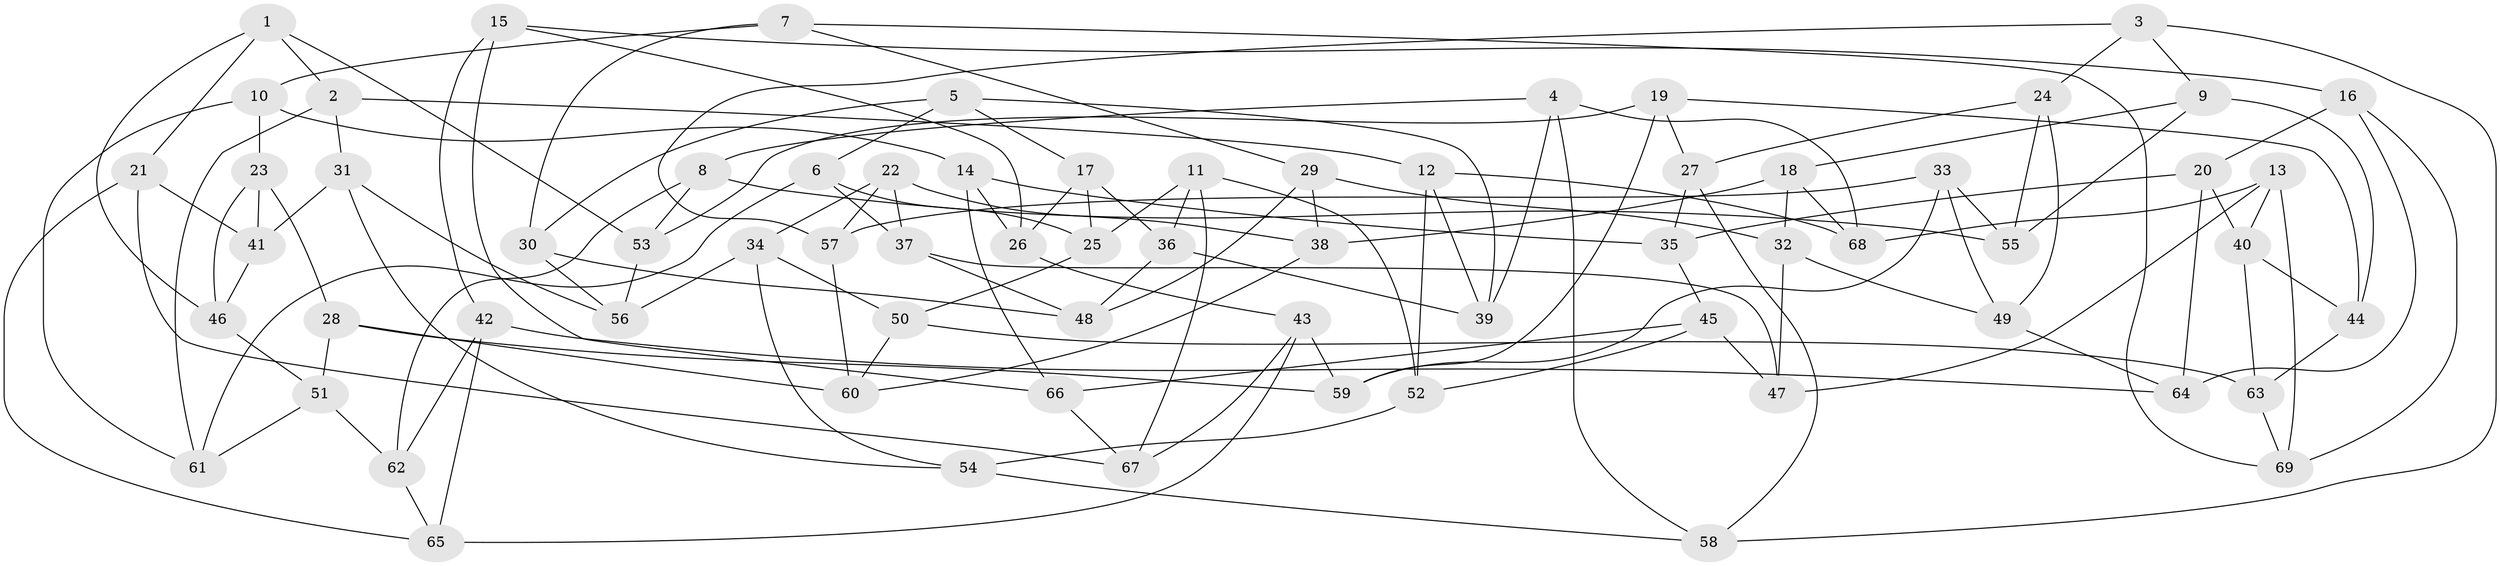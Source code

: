 // coarse degree distribution, {6: 0.525, 5: 0.2, 4: 0.225, 3: 0.05}
// Generated by graph-tools (version 1.1) at 2025/42/03/06/25 10:42:24]
// undirected, 69 vertices, 138 edges
graph export_dot {
graph [start="1"]
  node [color=gray90,style=filled];
  1;
  2;
  3;
  4;
  5;
  6;
  7;
  8;
  9;
  10;
  11;
  12;
  13;
  14;
  15;
  16;
  17;
  18;
  19;
  20;
  21;
  22;
  23;
  24;
  25;
  26;
  27;
  28;
  29;
  30;
  31;
  32;
  33;
  34;
  35;
  36;
  37;
  38;
  39;
  40;
  41;
  42;
  43;
  44;
  45;
  46;
  47;
  48;
  49;
  50;
  51;
  52;
  53;
  54;
  55;
  56;
  57;
  58;
  59;
  60;
  61;
  62;
  63;
  64;
  65;
  66;
  67;
  68;
  69;
  1 -- 21;
  1 -- 2;
  1 -- 46;
  1 -- 53;
  2 -- 31;
  2 -- 12;
  2 -- 61;
  3 -- 24;
  3 -- 57;
  3 -- 9;
  3 -- 58;
  4 -- 68;
  4 -- 39;
  4 -- 58;
  4 -- 8;
  5 -- 17;
  5 -- 6;
  5 -- 30;
  5 -- 39;
  6 -- 37;
  6 -- 61;
  6 -- 25;
  7 -- 30;
  7 -- 69;
  7 -- 10;
  7 -- 29;
  8 -- 53;
  8 -- 62;
  8 -- 55;
  9 -- 18;
  9 -- 55;
  9 -- 44;
  10 -- 14;
  10 -- 23;
  10 -- 61;
  11 -- 67;
  11 -- 52;
  11 -- 36;
  11 -- 25;
  12 -- 52;
  12 -- 68;
  12 -- 39;
  13 -- 40;
  13 -- 69;
  13 -- 47;
  13 -- 68;
  14 -- 26;
  14 -- 35;
  14 -- 66;
  15 -- 26;
  15 -- 16;
  15 -- 66;
  15 -- 42;
  16 -- 64;
  16 -- 20;
  16 -- 69;
  17 -- 36;
  17 -- 26;
  17 -- 25;
  18 -- 68;
  18 -- 32;
  18 -- 38;
  19 -- 59;
  19 -- 44;
  19 -- 27;
  19 -- 53;
  20 -- 64;
  20 -- 40;
  20 -- 35;
  21 -- 65;
  21 -- 41;
  21 -- 67;
  22 -- 34;
  22 -- 38;
  22 -- 37;
  22 -- 57;
  23 -- 46;
  23 -- 28;
  23 -- 41;
  24 -- 27;
  24 -- 55;
  24 -- 49;
  25 -- 50;
  26 -- 43;
  27 -- 58;
  27 -- 35;
  28 -- 59;
  28 -- 51;
  28 -- 60;
  29 -- 38;
  29 -- 32;
  29 -- 48;
  30 -- 56;
  30 -- 48;
  31 -- 41;
  31 -- 54;
  31 -- 56;
  32 -- 49;
  32 -- 47;
  33 -- 57;
  33 -- 49;
  33 -- 59;
  33 -- 55;
  34 -- 54;
  34 -- 56;
  34 -- 50;
  35 -- 45;
  36 -- 48;
  36 -- 39;
  37 -- 48;
  37 -- 47;
  38 -- 60;
  40 -- 44;
  40 -- 63;
  41 -- 46;
  42 -- 64;
  42 -- 65;
  42 -- 62;
  43 -- 67;
  43 -- 65;
  43 -- 59;
  44 -- 63;
  45 -- 52;
  45 -- 66;
  45 -- 47;
  46 -- 51;
  49 -- 64;
  50 -- 60;
  50 -- 63;
  51 -- 62;
  51 -- 61;
  52 -- 54;
  53 -- 56;
  54 -- 58;
  57 -- 60;
  62 -- 65;
  63 -- 69;
  66 -- 67;
}
